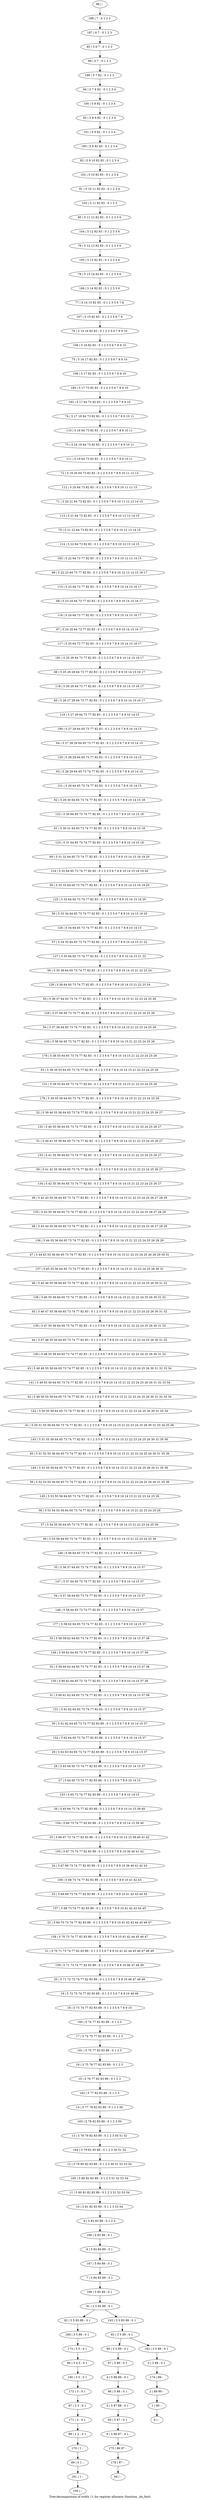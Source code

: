 digraph G {
graph [label="Tree-decomposition of width 11 for register allocator (function _dn_find)"]
0[label="0 | : "];
1[label="1 | 90 : "];
2[label="2 | 89 90 : "];
3[label="3 | 3 89 : 0 1 "];
4[label="4 | 5 88 89 : 0 1 "];
5[label="5 | 5 87 88 : 0 1 "];
6[label="6 | 5 86 87 : 0 1 "];
7[label="7 | 5 84 85 89 : 0 1 "];
8[label="8 | 5 83 84 89 : 0 1 "];
9[label="9 | 5 82 83 89 : 0 1 2 3 "];
10[label="10 | 5 81 82 83 89 : 0 1 2 3 53 54 "];
11[label="11 | 5 80 81 82 83 89 : 0 1 2 3 51 52 53 54 "];
12[label="12 | 5 79 80 82 83 89 : 0 1 2 3 50 51 52 53 54 "];
13[label="13 | 5 78 79 82 83 89 : 0 1 2 3 50 51 52 "];
14[label="14 | 5 77 78 82 83 89 : 0 1 2 3 50 "];
15[label="15 | 5 76 77 82 83 89 : 0 1 2 3 "];
16[label="16 | 5 75 76 77 82 83 89 : 0 1 2 3 "];
17[label="17 | 5 74 75 77 82 83 89 : 0 1 2 3 "];
18[label="18 | 5 73 74 77 82 83 89 : 0 1 2 3 5 6 7 8 9 10 "];
19[label="19 | 5 72 73 74 77 82 83 89 : 0 1 2 3 5 6 7 8 9 10 48 49 "];
20[label="20 | 5 71 72 73 74 77 82 83 89 : 0 1 2 3 5 6 7 8 9 10 46 47 48 49 "];
21[label="21 | 5 70 71 73 74 77 82 83 89 : 0 1 2 3 5 6 7 8 9 10 41 42 44 45 46 47 48 49 "];
22[label="22 | 5 69 70 73 74 77 82 83 89 : 0 1 2 3 5 6 7 8 9 10 41 42 43 44 45 46 47 "];
23[label="23 | 5 68 69 73 74 77 82 83 89 : 0 1 2 3 5 6 7 8 9 10 41 42 43 44 45 "];
24[label="24 | 5 67 68 73 74 77 82 83 89 : 0 1 2 3 5 6 7 8 9 10 39 40 41 42 43 "];
25[label="25 | 5 66 67 73 74 77 82 83 89 : 0 1 2 3 5 6 7 8 9 10 14 15 39 40 41 42 "];
26[label="26 | 5 65 66 73 74 77 82 83 89 : 0 1 2 3 5 6 7 8 9 10 14 15 39 40 "];
27[label="27 | 5 64 65 73 74 77 82 83 89 : 0 1 2 3 5 6 7 8 9 10 14 15 "];
28[label="28 | 5 63 64 65 73 74 77 82 83 89 : 0 1 2 3 5 6 7 8 9 10 14 15 37 "];
29[label="29 | 5 62 63 64 65 73 74 77 82 83 89 : 0 1 2 3 5 6 7 8 9 10 14 15 37 "];
30[label="30 | 5 61 62 64 65 73 74 77 82 83 89 : 0 1 2 3 5 6 7 8 9 10 14 15 37 "];
31[label="31 | 5 60 61 62 64 65 73 74 77 82 83 : 0 1 2 3 5 6 7 8 9 10 14 15 37 38 "];
32[label="32 | 5 59 60 62 64 65 73 74 77 82 83 : 0 1 2 3 5 6 7 8 9 10 14 15 37 38 "];
33[label="33 | 5 58 59 62 64 65 73 74 77 82 83 : 0 1 2 3 5 6 7 8 9 10 14 15 37 38 "];
34[label="34 | 5 57 58 64 65 73 74 77 82 83 : 0 1 2 3 5 6 7 8 9 10 14 15 37 "];
35[label="35 | 5 56 57 64 65 73 74 77 82 83 : 0 1 2 3 5 6 7 8 9 10 14 15 37 "];
36[label="36 | 5 55 56 64 65 73 74 77 82 83 : 0 1 2 3 5 6 7 8 9 10 14 15 21 22 23 24 25 26 "];
37[label="37 | 5 54 55 56 64 65 73 74 77 82 83 : 0 1 2 3 5 6 7 8 9 10 14 15 21 22 23 24 25 26 "];
38[label="38 | 5 53 54 55 56 64 65 73 74 77 82 83 : 0 1 2 3 5 6 7 8 9 10 14 15 21 22 23 24 25 26 "];
39[label="39 | 5 52 53 55 56 64 65 73 74 77 82 83 : 0 1 2 3 5 6 7 8 9 10 14 15 21 22 23 24 25 26 30 31 35 36 "];
40[label="40 | 5 51 52 55 56 64 65 73 74 77 82 83 : 0 1 2 3 5 6 7 8 9 10 14 15 21 22 23 24 25 26 30 31 35 36 "];
41[label="41 | 5 50 51 55 56 64 65 73 74 77 82 83 : 0 1 2 3 5 6 7 8 9 10 14 15 21 22 23 24 25 26 30 31 33 34 35 36 "];
42[label="42 | 5 49 50 55 56 64 65 73 74 77 82 83 : 0 1 2 3 5 6 7 8 9 10 14 15 21 22 23 24 25 26 30 31 32 33 34 "];
43[label="43 | 5 48 49 55 56 64 65 73 74 77 82 83 : 0 1 2 3 5 6 7 8 9 10 14 15 21 22 23 24 25 26 30 31 32 33 34 "];
44[label="44 | 5 47 48 55 56 64 65 73 74 77 82 83 : 0 1 2 3 5 6 7 8 9 10 14 15 21 22 23 24 25 26 30 31 32 "];
45[label="45 | 5 46 47 55 56 64 65 73 74 77 82 83 : 0 1 2 3 5 6 7 8 9 10 14 15 21 22 23 24 25 26 30 31 32 "];
46[label="46 | 5 45 46 55 56 64 65 73 74 77 82 83 : 0 1 2 3 5 6 7 8 9 10 14 15 21 22 23 24 25 26 30 31 32 "];
47[label="47 | 5 44 45 55 56 64 65 73 74 77 82 83 : 0 1 2 3 5 6 7 8 9 10 14 15 21 22 23 24 25 26 28 29 30 31 "];
48[label="48 | 5 43 44 55 56 64 65 73 74 77 82 83 : 0 1 2 3 5 6 7 8 9 10 14 15 21 22 23 24 25 26 27 28 29 "];
49[label="49 | 5 42 43 55 56 64 65 73 74 77 82 83 : 0 1 2 3 5 6 7 8 9 10 14 15 21 22 23 24 25 26 27 28 29 "];
50[label="50 | 5 41 42 55 56 64 65 73 74 77 82 83 : 0 1 2 3 5 6 7 8 9 10 14 15 21 22 23 24 25 26 27 "];
51[label="51 | 5 40 41 55 56 64 65 73 74 77 82 83 : 0 1 2 3 5 6 7 8 9 10 14 15 21 22 23 24 25 26 27 "];
52[label="52 | 5 39 40 55 56 64 65 73 74 77 82 83 : 0 1 2 3 5 6 7 8 9 10 14 15 21 22 23 24 25 26 27 "];
53[label="53 | 5 38 39 55 64 65 73 74 77 82 83 : 0 1 2 3 5 6 7 8 9 10 14 15 21 22 23 24 25 26 "];
54[label="54 | 5 37 38 64 65 73 74 77 82 83 : 0 1 2 3 5 6 7 8 9 10 14 15 21 22 23 24 25 26 "];
55[label="55 | 5 36 37 64 65 73 74 77 82 83 : 0 1 2 3 5 6 7 8 9 10 14 15 21 22 23 24 25 26 "];
56[label="56 | 5 35 36 64 65 73 74 77 82 83 : 0 1 2 3 5 6 7 8 9 10 14 15 21 22 23 24 "];
57[label="57 | 5 34 35 64 65 73 74 77 82 83 : 0 1 2 3 5 6 7 8 9 10 14 15 21 22 "];
58[label="58 | 5 33 34 64 65 73 74 77 82 83 : 0 1 2 3 5 6 7 8 9 10 14 15 19 20 "];
59[label="59 | 5 32 33 64 65 73 74 77 82 83 : 0 1 2 3 5 6 7 8 9 10 14 15 18 19 20 "];
60[label="60 | 5 31 32 64 65 73 74 77 82 83 : 0 1 2 3 5 6 7 8 9 10 14 15 18 19 20 "];
61[label="61 | 5 30 31 64 65 73 74 77 82 83 : 0 1 2 3 5 6 7 8 9 10 14 15 18 "];
62[label="62 | 5 29 30 64 65 73 74 77 82 83 : 0 1 2 3 5 6 7 8 9 10 14 15 18 "];
63[label="63 | 5 28 29 64 65 73 74 77 82 83 : 0 1 2 3 5 6 7 8 9 10 14 15 "];
64[label="64 | 5 27 28 29 64 65 73 77 82 83 : 0 1 2 3 5 6 7 8 9 10 14 15 "];
65[label="65 | 5 26 27 29 64 73 77 82 83 : 0 1 2 3 5 6 7 8 9 10 14 15 16 17 "];
66[label="66 | 5 25 26 29 64 73 77 82 83 : 0 1 2 3 5 6 7 8 9 10 14 15 16 17 "];
67[label="67 | 5 24 25 64 73 77 82 83 : 0 1 2 3 5 6 7 8 9 10 14 15 16 17 "];
68[label="68 | 5 23 24 64 73 77 82 83 : 0 1 2 3 5 6 7 8 9 10 14 15 16 17 "];
69[label="69 | 5 22 23 64 73 77 82 83 : 0 1 2 3 5 6 7 8 9 10 12 13 14 15 16 17 "];
70[label="70 | 5 21 22 64 73 82 83 : 0 1 2 3 5 6 7 8 9 10 12 13 14 15 "];
71[label="71 | 5 20 21 64 73 82 83 : 0 1 2 3 5 6 7 8 9 10 11 12 13 14 15 "];
72[label="72 | 5 19 20 64 73 82 83 : 0 1 2 3 5 6 7 8 9 10 11 12 13 "];
73[label="73 | 5 18 19 64 73 82 83 : 0 1 2 3 5 6 7 8 9 10 11 "];
74[label="74 | 5 17 18 64 73 82 83 : 0 1 2 3 5 6 7 8 9 10 11 "];
75[label="75 | 5 16 17 82 83 : 0 1 2 3 5 6 7 8 9 10 "];
76[label="76 | 5 15 16 82 83 : 0 1 2 3 5 6 7 8 9 10 "];
77[label="77 | 5 14 15 82 83 : 0 1 2 3 5 6 7 8 "];
78[label="78 | 5 13 14 82 83 : 0 1 2 3 5 6 "];
79[label="79 | 5 12 13 82 83 : 0 1 2 3 5 6 "];
80[label="80 | 5 11 12 82 83 : 0 1 2 3 5 6 "];
81[label="81 | 5 10 11 82 83 : 0 1 2 3 4 "];
82[label="82 | 5 9 10 82 83 : 0 1 2 3 4 "];
83[label="83 | 5 8 9 82 : 0 1 2 3 4 "];
84[label="84 | 5 7 8 82 : 0 1 2 3 4 "];
85[label="85 | 5 6 7 : 0 1 2 3 "];
86[label="86 | 3 4 5 : 0 1 "];
87[label="87 | 2 3 : 0 1 "];
88[label="88 | 1 2 : 0 1 "];
89[label="89 | 0 1 : "];
90[label="90 | 3 5 89 : 0 1 "];
91[label="91 | 3 5 85 89 : 0 1 "];
92[label="92 | 3 5 85 89 : 0 1 "];
93[label="93 | 3 5 89 : 0 1 "];
94[label="94 | : "];
95[label="95 | 5 87 : 0 1 "];
96[label="96 | 5 88 : 0 1 "];
97[label="97 | 5 89 : 0 1 "];
98[label="98 | : "];
99[label="99 | 5 7 : 0 1 2 3 "];
100[label="100 | 5 8 82 : 0 1 2 3 4 "];
101[label="101 | 5 9 82 : 0 1 2 3 4 "];
102[label="102 | 5 10 82 83 : 0 1 2 3 4 "];
103[label="103 | 5 11 82 83 : 0 1 2 3 "];
104[label="104 | 5 12 82 83 : 0 1 2 3 5 6 "];
105[label="105 | 5 13 82 83 : 0 1 2 3 5 6 "];
106[label="106 | 5 14 82 83 : 0 1 2 3 5 6 "];
107[label="107 | 5 15 82 83 : 0 1 2 3 5 6 7 8 "];
108[label="108 | 5 16 82 83 : 0 1 2 3 5 6 7 8 9 10 "];
109[label="109 | 5 17 82 83 : 0 1 2 3 5 6 7 8 9 10 "];
110[label="110 | 5 18 64 73 82 83 : 0 1 2 3 5 6 7 8 9 10 11 "];
111[label="111 | 5 19 64 73 82 83 : 0 1 2 3 5 6 7 8 9 10 11 "];
112[label="112 | 5 20 64 73 82 83 : 0 1 2 3 5 6 7 8 9 10 11 12 13 "];
113[label="113 | 5 21 64 73 82 83 : 0 1 2 3 5 6 7 8 9 10 12 13 14 15 "];
114[label="114 | 5 22 64 73 82 83 : 0 1 2 3 5 6 7 8 9 10 12 13 14 15 "];
115[label="115 | 5 23 64 73 77 82 83 : 0 1 2 3 5 6 7 8 9 10 14 15 16 17 "];
116[label="116 | 5 24 64 73 77 82 83 : 0 1 2 3 5 6 7 8 9 10 14 15 16 17 "];
117[label="117 | 5 25 64 73 77 82 83 : 0 1 2 3 5 6 7 8 9 10 14 15 16 17 "];
118[label="118 | 5 26 29 64 73 77 82 83 : 0 1 2 3 5 6 7 8 9 10 14 15 16 17 "];
119[label="119 | 5 27 29 64 73 77 82 83 : 0 1 2 3 5 6 7 8 9 10 14 15 "];
120[label="120 | 5 28 29 64 65 73 77 82 83 : 0 1 2 3 5 6 7 8 9 10 14 15 "];
121[label="121 | 5 29 64 65 73 74 77 82 83 : 0 1 2 3 5 6 7 8 9 10 14 15 "];
122[label="122 | 5 30 64 65 73 74 77 82 83 : 0 1 2 3 5 6 7 8 9 10 14 15 18 "];
123[label="123 | 5 31 64 65 73 74 77 82 83 : 0 1 2 3 5 6 7 8 9 10 14 15 18 "];
124[label="124 | 5 32 64 65 73 74 77 82 83 : 0 1 2 3 5 6 7 8 9 10 14 15 18 19 20 "];
125[label="125 | 5 33 64 65 73 74 77 82 83 : 0 1 2 3 5 6 7 8 9 10 14 15 19 20 "];
126[label="126 | 5 34 64 65 73 74 77 82 83 : 0 1 2 3 5 6 7 8 9 10 14 15 "];
127[label="127 | 5 35 64 65 73 74 77 82 83 : 0 1 2 3 5 6 7 8 9 10 14 15 21 22 "];
128[label="128 | 5 36 64 65 73 74 77 82 83 : 0 1 2 3 5 6 7 8 9 10 14 15 21 22 23 24 "];
129[label="129 | 5 37 64 65 73 74 77 82 83 : 0 1 2 3 5 6 7 8 9 10 14 15 21 22 23 24 25 26 "];
130[label="130 | 5 38 64 65 73 74 77 82 83 : 0 1 2 3 5 6 7 8 9 10 14 15 21 22 23 24 25 26 "];
131[label="131 | 5 39 55 64 65 73 74 77 82 83 : 0 1 2 3 5 6 7 8 9 10 14 15 21 22 23 24 25 26 "];
132[label="132 | 5 40 55 56 64 65 73 74 77 82 83 : 0 1 2 3 5 6 7 8 9 10 14 15 21 22 23 24 25 26 27 "];
133[label="133 | 5 41 55 56 64 65 73 74 77 82 83 : 0 1 2 3 5 6 7 8 9 10 14 15 21 22 23 24 25 26 27 "];
134[label="134 | 5 42 55 56 64 65 73 74 77 82 83 : 0 1 2 3 5 6 7 8 9 10 14 15 21 22 23 24 25 26 27 "];
135[label="135 | 5 43 55 56 64 65 73 74 77 82 83 : 0 1 2 3 5 6 7 8 9 10 14 15 21 22 23 24 25 26 27 28 29 "];
136[label="136 | 5 44 55 56 64 65 73 74 77 82 83 : 0 1 2 3 5 6 7 8 9 10 14 15 21 22 23 24 25 26 28 29 "];
137[label="137 | 5 45 55 56 64 65 73 74 77 82 83 : 0 1 2 3 5 6 7 8 9 10 14 15 21 22 23 24 25 26 30 31 "];
138[label="138 | 5 46 55 56 64 65 73 74 77 82 83 : 0 1 2 3 5 6 7 8 9 10 14 15 21 22 23 24 25 26 30 31 32 "];
139[label="139 | 5 47 55 56 64 65 73 74 77 82 83 : 0 1 2 3 5 6 7 8 9 10 14 15 21 22 23 24 25 26 30 31 32 "];
140[label="140 | 5 48 55 56 64 65 73 74 77 82 83 : 0 1 2 3 5 6 7 8 9 10 14 15 21 22 23 24 25 26 30 31 32 "];
141[label="141 | 5 49 55 56 64 65 73 74 77 82 83 : 0 1 2 3 5 6 7 8 9 10 14 15 21 22 23 24 25 26 30 31 32 33 34 "];
142[label="142 | 5 50 55 56 64 65 73 74 77 82 83 : 0 1 2 3 5 6 7 8 9 10 14 15 21 22 23 24 25 26 30 31 33 34 "];
143[label="143 | 5 51 55 56 64 65 73 74 77 82 83 : 0 1 2 3 5 6 7 8 9 10 14 15 21 22 23 24 25 26 30 31 35 36 "];
144[label="144 | 5 52 55 56 64 65 73 74 77 82 83 : 0 1 2 3 5 6 7 8 9 10 14 15 21 22 23 24 25 26 30 31 35 36 "];
145[label="145 | 5 53 55 56 64 65 73 74 77 82 83 : 0 1 2 3 5 6 7 8 9 10 14 15 21 22 23 24 25 26 "];
146[label="146 | 5 56 64 65 73 74 77 82 83 : 0 1 2 3 5 6 7 8 9 10 14 15 "];
147[label="147 | 5 57 64 65 73 74 77 82 83 : 0 1 2 3 5 6 7 8 9 10 14 15 37 "];
148[label="148 | 5 58 64 65 73 74 77 82 83 : 0 1 2 3 5 6 7 8 9 10 14 15 37 "];
149[label="149 | 5 59 62 64 65 73 74 77 82 83 : 0 1 2 3 5 6 7 8 9 10 14 15 37 38 "];
150[label="150 | 5 60 62 64 65 73 74 77 82 83 : 0 1 2 3 5 6 7 8 9 10 14 15 37 38 "];
151[label="151 | 5 61 62 64 65 73 74 77 82 83 : 0 1 2 3 5 6 7 8 9 10 14 15 37 "];
152[label="152 | 5 62 64 65 73 74 77 82 83 89 : 0 1 2 3 5 6 7 8 9 10 14 15 37 "];
153[label="153 | 5 65 73 74 77 82 83 89 : 0 1 2 3 5 6 7 8 9 10 14 15 "];
154[label="154 | 5 66 73 74 77 82 83 89 : 0 1 2 3 5 6 7 8 9 10 14 15 39 40 "];
155[label="155 | 5 67 73 74 77 82 83 89 : 0 1 2 3 5 6 7 8 9 10 39 40 41 42 "];
156[label="156 | 5 68 73 74 77 82 83 89 : 0 1 2 3 5 6 7 8 9 10 41 42 43 "];
157[label="157 | 5 69 73 74 77 82 83 89 : 0 1 2 3 5 6 7 8 9 10 41 42 43 44 45 "];
158[label="158 | 5 70 73 74 77 82 83 89 : 0 1 2 3 5 6 7 8 9 10 41 42 44 45 46 47 "];
159[label="159 | 5 71 73 74 77 82 83 89 : 0 1 2 3 5 6 7 8 9 10 46 47 48 49 "];
160[label="160 | 5 74 77 82 83 89 : 0 1 2 3 "];
161[label="161 | 5 75 77 82 83 89 : 0 1 2 3 "];
162[label="162 | 5 77 82 83 89 : 0 1 2 3 "];
163[label="163 | 5 78 82 83 89 : 0 1 2 3 50 "];
164[label="164 | 5 79 82 83 89 : 0 1 2 3 50 51 52 "];
165[label="165 | 5 80 82 83 89 : 0 1 2 3 51 52 53 54 "];
166[label="166 | 5 83 89 : 0 1 "];
167[label="167 | 5 84 89 : 0 1 "];
168[label="168 | 5 85 89 : 0 1 "];
169[label="169 | : "];
170[label="170 | 1 : "];
171[label="171 | 2 : 0 1 "];
172[label="172 | 3 : 0 1 "];
173[label="173 | 3 5 : 0 1 "];
174[label="174 | 89 : "];
175[label="175 | 86 87 : "];
176[label="176 | 87 : "];
177[label="177 | 5 58 62 64 65 73 74 77 82 83 : 0 1 2 3 5 6 7 8 9 10 14 15 37 "];
178[label="178 | 5 39 55 56 64 65 73 74 77 82 83 : 0 1 2 3 5 6 7 8 9 10 14 15 21 22 23 24 25 26 "];
179[label="179 | 5 38 55 64 65 73 74 77 82 83 : 0 1 2 3 5 6 7 8 9 10 14 15 21 22 23 24 25 26 "];
180[label="180 | 5 27 29 64 65 73 77 82 83 : 0 1 2 3 5 6 7 8 9 10 14 15 "];
181[label="181 | 5 25 29 64 73 77 82 83 : 0 1 2 3 5 6 7 8 9 10 14 15 16 17 "];
182[label="182 | 5 22 64 73 77 82 83 : 0 1 2 3 5 6 7 8 9 10 12 13 14 15 "];
183[label="183 | 5 17 64 73 82 83 : 0 1 2 3 5 6 7 8 9 10 "];
184[label="184 | 5 17 73 82 83 : 0 1 2 3 5 6 7 8 9 10 "];
185[label="185 | 5 9 82 83 : 0 1 2 3 4 "];
186[label="186 | 5 7 82 : 0 1 2 3 "];
187[label="187 | 6 7 : 0 1 2 3 "];
188[label="188 | 7 : 0 1 2 3 "];
189[label="189 | 3 5 89 : 0 1 "];
190[label="190 | 3 5 : 0 1 "];
191[label="191 | 1 : "];
192[label="192 | 3 5 89 : 0 1 "];
193[label="193 | 3 5 85 89 : 0 1 "];
95->6 ;
5->95 ;
96->5 ;
4->96 ;
97->4 ;
90->97 ;
170->89 ;
88->170 ;
171->88 ;
87->171 ;
172->87 ;
173->86 ;
6->175 ;
176->94 ;
175->176 ;
189->173 ;
92->189 ;
190->172 ;
86->190 ;
191->169 ;
89->191 ;
98->188 ;
188->187 ;
187->85 ;
85->99 ;
99->186 ;
186->84 ;
84->100 ;
100->83 ;
83->101 ;
101->185 ;
185->82 ;
82->102 ;
102->81 ;
81->103 ;
103->80 ;
80->104 ;
104->79 ;
79->105 ;
105->78 ;
78->106 ;
106->77 ;
77->107 ;
107->76 ;
76->108 ;
108->75 ;
75->109 ;
109->184 ;
184->183 ;
183->74 ;
74->110 ;
110->73 ;
73->111 ;
111->72 ;
72->112 ;
112->71 ;
71->113 ;
113->70 ;
70->114 ;
114->182 ;
182->69 ;
69->115 ;
115->68 ;
68->116 ;
116->67 ;
67->117 ;
117->181 ;
181->66 ;
66->118 ;
118->65 ;
65->119 ;
119->180 ;
180->64 ;
64->120 ;
120->63 ;
63->121 ;
121->62 ;
62->122 ;
122->61 ;
61->123 ;
123->60 ;
60->124 ;
124->59 ;
59->125 ;
125->58 ;
58->126 ;
126->57 ;
57->127 ;
127->56 ;
56->128 ;
128->55 ;
55->129 ;
129->54 ;
54->130 ;
130->179 ;
179->53 ;
53->131 ;
131->178 ;
178->52 ;
52->132 ;
132->51 ;
51->133 ;
133->50 ;
50->134 ;
134->49 ;
49->135 ;
135->48 ;
48->136 ;
136->47 ;
47->137 ;
137->46 ;
46->138 ;
138->45 ;
45->139 ;
139->44 ;
44->140 ;
140->43 ;
43->141 ;
141->42 ;
42->142 ;
142->41 ;
41->143 ;
143->40 ;
40->144 ;
144->39 ;
39->145 ;
145->38 ;
38->37 ;
37->36 ;
36->146 ;
146->35 ;
35->147 ;
147->34 ;
34->148 ;
148->177 ;
177->33 ;
33->149 ;
149->32 ;
32->150 ;
150->31 ;
31->151 ;
151->30 ;
30->152 ;
152->29 ;
29->28 ;
28->27 ;
27->153 ;
153->26 ;
26->154 ;
154->25 ;
25->155 ;
155->24 ;
24->156 ;
156->23 ;
23->157 ;
157->22 ;
22->158 ;
158->21 ;
21->159 ;
159->20 ;
20->19 ;
19->18 ;
18->160 ;
160->17 ;
17->161 ;
161->16 ;
16->15 ;
15->162 ;
162->14 ;
14->163 ;
163->13 ;
13->164 ;
164->12 ;
12->165 ;
165->11 ;
11->10 ;
10->9 ;
9->166 ;
166->8 ;
8->167 ;
167->7 ;
7->168 ;
168->91 ;
3->174 ;
174->2 ;
2->1 ;
1->0 ;
192->3 ;
193->93 ;
93->90 ;
93->192 ;
91->92 ;
91->193 ;
}
